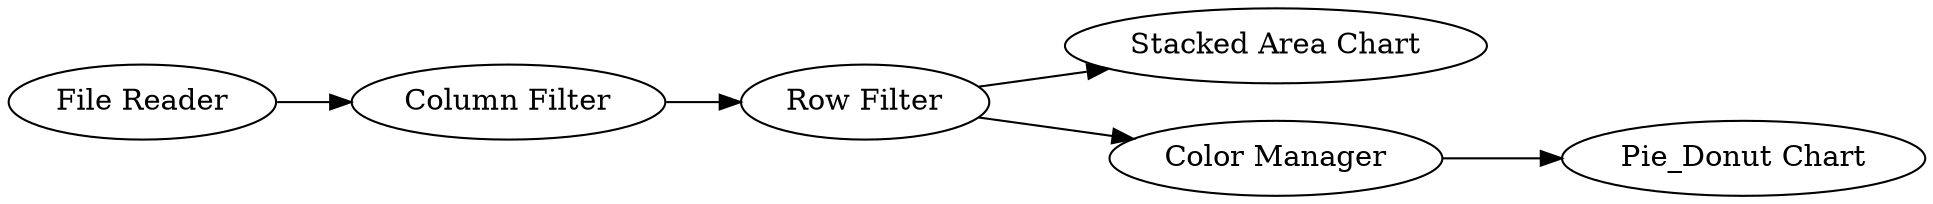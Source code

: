 digraph {
	1 [label="File Reader"]
	2 [label="Column Filter"]
	3 [label="Row Filter"]
	4 [label="Stacked Area Chart"]
	5 [label="Pie_Donut Chart"]
	6 [label="Color Manager"]
	1 -> 2
	2 -> 3
	3 -> 4
	3 -> 6
	6 -> 5
	rankdir=LR
}
